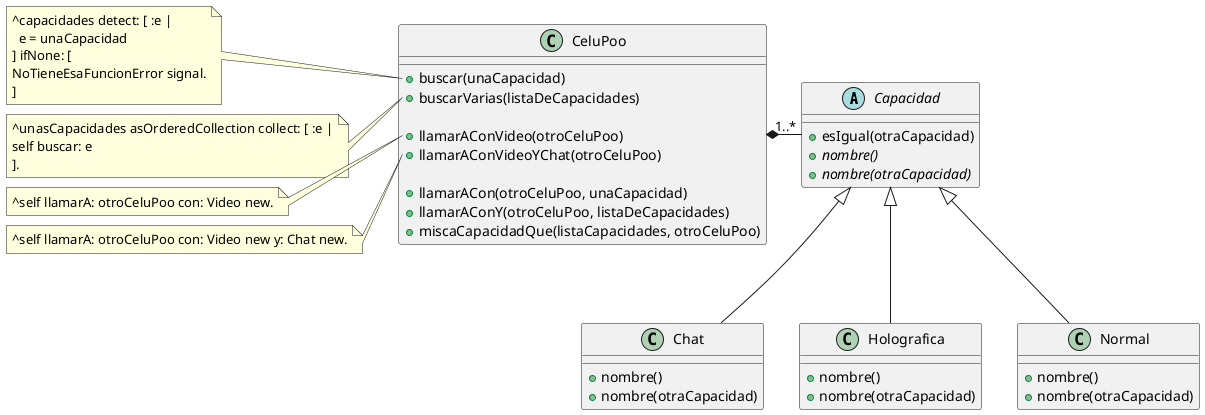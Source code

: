 @startuml

abstract class Capacidad {

        + esIgual(otraCapacidad)
        
        + {abstract} nombre()
        + {abstract} nombre(otraCapacidad)
}

class Chat {
        + nombre()
        + nombre(otraCapacidad)
}

class Holografica {
        + nombre()
        + nombre(otraCapacidad)
}

class Normal {
        + nombre()
        + nombre(otraCapacidad)
}

class CeluPoo {
        

        + buscar(unaCapacidad)
        + buscarVarias(listaDeCapacidades)
        
        + llamarAConVideo(otroCeluPoo)
        + llamarAConVideoYChat(otroCeluPoo)
        
        + llamarACon(otroCeluPoo, unaCapacidad)
        + llamarAConY(otroCeluPoo, listaDeCapacidades)
        + miscaCapacidadQue(listaCapacidades, otroCeluPoo)
}

note left of CeluPoo::buscar
^capacidades detect: [ :e |
  e = unaCapacidad
] ifNone: [
NoTieneEsaFuncionError signal.
] 
end note

note left of CeluPoo::buscarVarias
^unasCapacidades asOrderedCollection collect: [ :e |
self buscar: e
].
end note

note left of CeluPoo::llamarAConVideo
^self llamarA: otroCeluPoo con: Video new.
end note

note left of CeluPoo::llamarAConVideoYChat
^self llamarA: otroCeluPoo con: Video new y: Chat new.
end note

CeluPoo *- "1..*" Capacidad

Capacidad <|-- Chat
Capacidad <|-- Holografica
Capacidad <|-- Normal

@enduml
